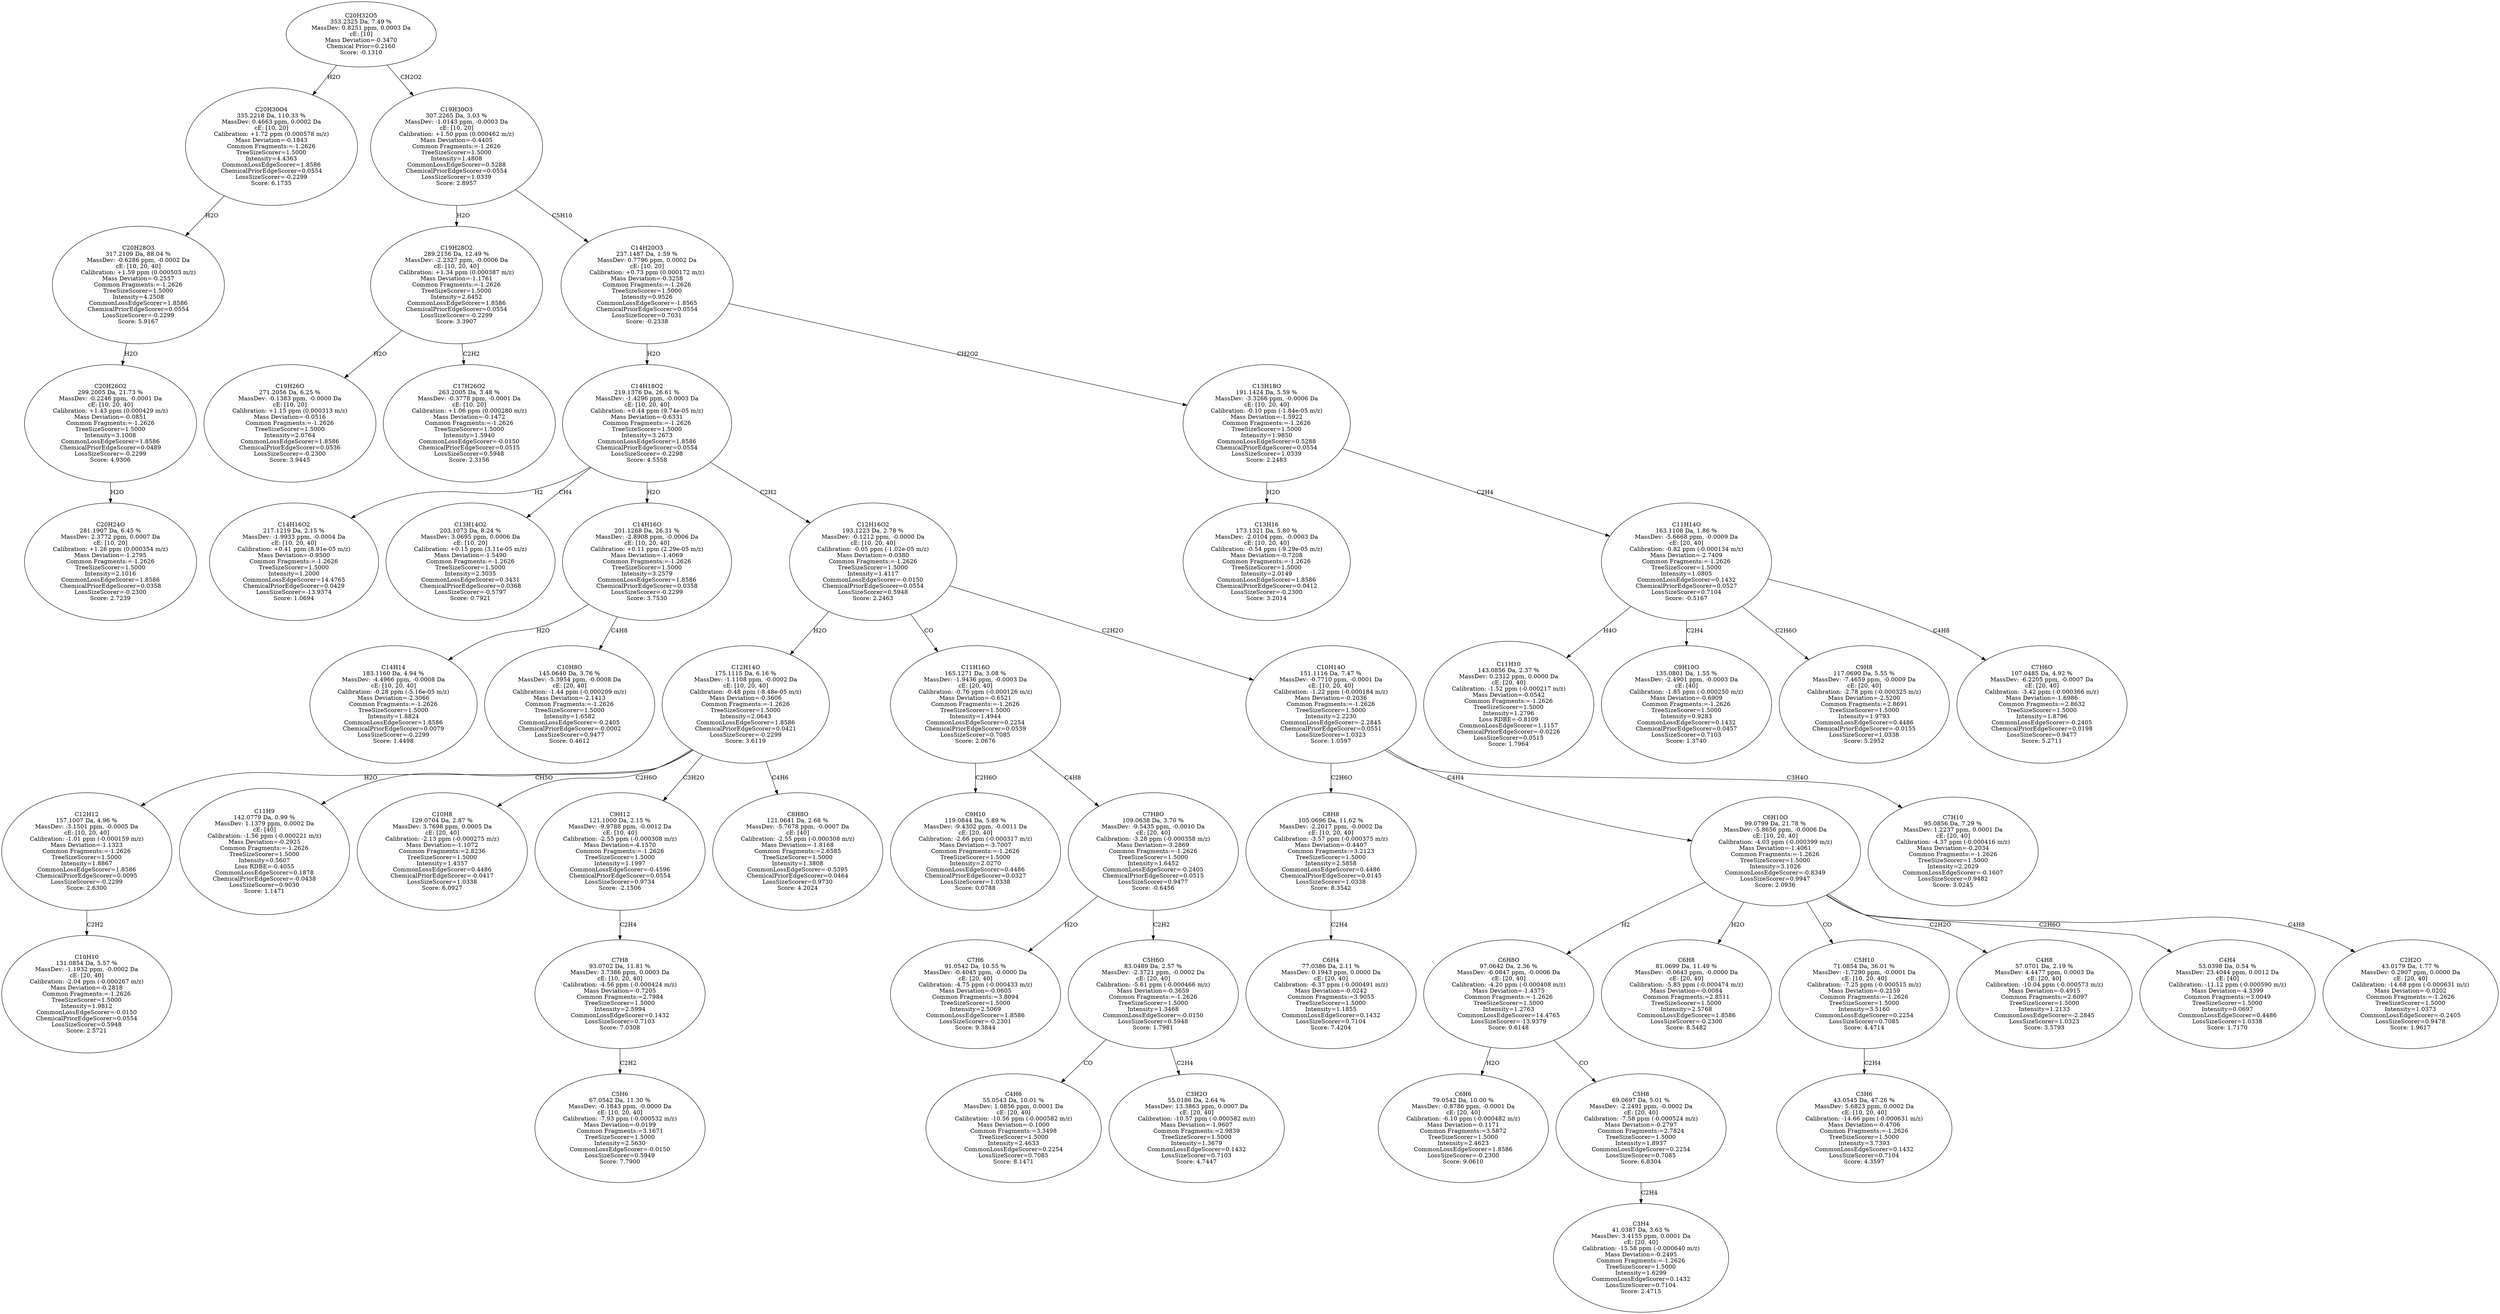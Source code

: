 strict digraph {
v1 [label="C20H24O\n281.1907 Da, 6.45 %\nMassDev: 2.3772 ppm, 0.0007 Da\ncE: [10, 20]\nCalibration: +1.26 ppm (0.000354 m/z)\nMass Deviation=-1.2795\nCommon Fragments:=-1.2626\nTreeSizeScorer=1.5000\nIntensity=2.1016\nCommonLossEdgeScorer=1.8586\nChemicalPriorEdgeScorer=0.0358\nLossSizeScorer=-0.2300\nScore: 2.7239"];
v2 [label="C20H26O2\n299.2005 Da, 21.73 %\nMassDev: -0.2246 ppm, -0.0001 Da\ncE: [10, 20, 40]\nCalibration: +1.43 ppm (0.000429 m/z)\nMass Deviation=-0.0851\nCommon Fragments:=-1.2626\nTreeSizeScorer=1.5000\nIntensity=3.1008\nCommonLossEdgeScorer=1.8586\nChemicalPriorEdgeScorer=0.0489\nLossSizeScorer=-0.2299\nScore: 4.9306"];
v3 [label="C20H28O3\n317.2109 Da, 88.04 %\nMassDev: -0.6286 ppm, -0.0002 Da\ncE: [10, 20, 40]\nCalibration: +1.59 ppm (0.000503 m/z)\nMass Deviation=-0.2557\nCommon Fragments:=-1.2626\nTreeSizeScorer=1.5000\nIntensity=4.2508\nCommonLossEdgeScorer=1.8586\nChemicalPriorEdgeScorer=0.0554\nLossSizeScorer=-0.2299\nScore: 5.9167"];
v4 [label="C20H30O4\n335.2218 Da, 110.33 %\nMassDev: 0.4663 ppm, 0.0002 Da\ncE: [10, 20]\nCalibration: +1.72 ppm (0.000578 m/z)\nMass Deviation=-0.1843\nCommon Fragments:=-1.2626\nTreeSizeScorer=1.5000\nIntensity=4.4363\nCommonLossEdgeScorer=1.8586\nChemicalPriorEdgeScorer=0.0554\nLossSizeScorer=-0.2299\nScore: 6.1735"];
v5 [label="C19H26O\n271.2056 Da, 6.25 %\nMassDev: -0.1383 ppm, -0.0000 Da\ncE: [10, 20]\nCalibration: +1.15 ppm (0.000313 m/z)\nMass Deviation=-0.0516\nCommon Fragments:=-1.2626\nTreeSizeScorer=1.5000\nIntensity=2.0764\nCommonLossEdgeScorer=1.8586\nChemicalPriorEdgeScorer=0.0536\nLossSizeScorer=-0.2300\nScore: 3.9445"];
v6 [label="C17H26O2\n263.2005 Da, 3.48 %\nMassDev: -0.3778 ppm, -0.0001 Da\ncE: [10, 20]\nCalibration: +1.06 ppm (0.000280 m/z)\nMass Deviation=-0.1472\nCommon Fragments:=-1.2626\nTreeSizeScorer=1.5000\nIntensity=1.5940\nCommonLossEdgeScorer=-0.0150\nChemicalPriorEdgeScorer=0.0515\nLossSizeScorer=0.5948\nScore: 2.3156"];
v7 [label="C19H28O2\n289.2156 Da, 12.49 %\nMassDev: -2.2327 ppm, -0.0006 Da\ncE: [10, 20, 40]\nCalibration: +1.34 ppm (0.000387 m/z)\nMass Deviation=-1.1761\nCommon Fragments:=-1.2626\nTreeSizeScorer=1.5000\nIntensity=2.6452\nCommonLossEdgeScorer=1.8586\nChemicalPriorEdgeScorer=0.0554\nLossSizeScorer=-0.2299\nScore: 3.3907"];
v8 [label="C14H16O2\n217.1219 Da, 2.15 %\nMassDev: -1.9933 ppm, -0.0004 Da\ncE: [10, 20, 40]\nCalibration: +0.41 ppm (8.91e-05 m/z)\nMass Deviation=-0.9500\nCommon Fragments:=-1.2626\nTreeSizeScorer=1.5000\nIntensity=1.2000\nCommonLossEdgeScorer=14.4765\nChemicalPriorEdgeScorer=0.0429\nLossSizeScorer=-13.9374\nScore: 1.0694"];
v9 [label="C13H14O2\n203.1073 Da, 8.24 %\nMassDev: 3.0695 ppm, 0.0006 Da\ncE: [10, 20]\nCalibration: +0.15 ppm (3.11e-05 m/z)\nMass Deviation=-1.5490\nCommon Fragments:=-1.2626\nTreeSizeScorer=1.5000\nIntensity=2.3035\nCommonLossEdgeScorer=0.3431\nChemicalPriorEdgeScorer=0.0368\nLossSizeScorer=-0.5797\nScore: 0.7921"];
v10 [label="C14H14\n183.1160 Da, 4.94 %\nMassDev: -4.4966 ppm, -0.0008 Da\ncE: [10, 20, 40]\nCalibration: -0.28 ppm (-5.16e-05 m/z)\nMass Deviation=-2.3066\nCommon Fragments:=-1.2626\nTreeSizeScorer=1.5000\nIntensity=1.8824\nCommonLossEdgeScorer=1.8586\nChemicalPriorEdgeScorer=0.0079\nLossSizeScorer=-0.2299\nScore: 1.4498"];
v11 [label="C10H8O\n145.0640 Da, 3.76 %\nMassDev: -5.3954 ppm, -0.0008 Da\ncE: [20, 40]\nCalibration: -1.44 ppm (-0.000209 m/z)\nMass Deviation=-2.1413\nCommon Fragments:=-1.2626\nTreeSizeScorer=1.5000\nIntensity=1.6582\nCommonLossEdgeScorer=-0.2405\nChemicalPriorEdgeScorer=-0.0002\nLossSizeScorer=0.9477\nScore: 0.4612"];
v12 [label="C14H16O\n201.1268 Da, 26.31 %\nMassDev: -2.8908 ppm, -0.0006 Da\ncE: [10, 20, 40]\nCalibration: +0.11 ppm (2.29e-05 m/z)\nMass Deviation=-1.4069\nCommon Fragments:=-1.2626\nTreeSizeScorer=1.5000\nIntensity=3.2579\nCommonLossEdgeScorer=1.8586\nChemicalPriorEdgeScorer=0.0358\nLossSizeScorer=-0.2299\nScore: 3.7530"];
v13 [label="C10H10\n131.0854 Da, 5.57 %\nMassDev: -1.1932 ppm, -0.0002 Da\ncE: [20, 40]\nCalibration: -2.04 ppm (-0.000267 m/z)\nMass Deviation=-0.2818\nCommon Fragments:=-1.2626\nTreeSizeScorer=1.5000\nIntensity=1.9812\nCommonLossEdgeScorer=-0.0150\nChemicalPriorEdgeScorer=0.0554\nLossSizeScorer=0.5948\nScore: 2.5721"];
v14 [label="C12H12\n157.1007 Da, 4.96 %\nMassDev: -3.1501 ppm, -0.0005 Da\ncE: [10, 20, 40]\nCalibration: -1.01 ppm (-0.000159 m/z)\nMass Deviation=-1.1323\nCommon Fragments:=-1.2626\nTreeSizeScorer=1.5000\nIntensity=1.8867\nCommonLossEdgeScorer=1.8586\nChemicalPriorEdgeScorer=0.0095\nLossSizeScorer=-0.2299\nScore: 2.6300"];
v15 [label="C11H9\n142.0779 Da, 0.99 %\nMassDev: 1.1379 ppm, 0.0002 Da\ncE: [40]\nCalibration: -1.56 ppm (-0.000221 m/z)\nMass Deviation=-0.2925\nCommon Fragments:=-1.2626\nTreeSizeScorer=1.5000\nIntensity=0.5607\nLoss RDBE=-0.4055\nCommonLossEdgeScorer=0.1878\nChemicalPriorEdgeScorer=-0.0438\nLossSizeScorer=0.9030\nScore: 1.1471"];
v16 [label="C10H8\n129.0704 Da, 2.87 %\nMassDev: 3.7698 ppm, 0.0005 Da\ncE: [20, 40]\nCalibration: -2.13 ppm (-0.000275 m/z)\nMass Deviation=-1.1072\nCommon Fragments:=2.8236\nTreeSizeScorer=1.5000\nIntensity=1.4357\nCommonLossEdgeScorer=0.4486\nChemicalPriorEdgeScorer=-0.0417\nLossSizeScorer=1.0338\nScore: 6.0927"];
v17 [label="C5H6\n67.0542 Da, 11.30 %\nMassDev: -0.1843 ppm, -0.0000 Da\ncE: [10, 20, 40]\nCalibration: -7.93 ppm (-0.000532 m/z)\nMass Deviation=-0.0199\nCommon Fragments:=3.1671\nTreeSizeScorer=1.5000\nIntensity=2.5630\nCommonLossEdgeScorer=-0.0150\nLossSizeScorer=0.5949\nScore: 7.7900"];
v18 [label="C7H8\n93.0702 Da, 11.81 %\nMassDev: 3.7386 ppm, 0.0003 Da\ncE: [10, 20, 40]\nCalibration: -4.56 ppm (-0.000424 m/z)\nMass Deviation=-0.7205\nCommon Fragments:=2.7984\nTreeSizeScorer=1.5000\nIntensity=2.5994\nCommonLossEdgeScorer=0.1432\nLossSizeScorer=0.7103\nScore: 7.0308"];
v19 [label="C9H12\n121.1000 Da, 2.15 %\nMassDev: -9.9788 ppm, -0.0012 Da\ncE: [10, 40]\nCalibration: -2.55 ppm (-0.000308 m/z)\nMass Deviation=-4.1570\nCommon Fragments:=-1.2626\nTreeSizeScorer=1.5000\nIntensity=1.1997\nCommonLossEdgeScorer=-0.4596\nChemicalPriorEdgeScorer=0.0554\nLossSizeScorer=0.9734\nScore: -2.1506"];
v20 [label="C8H8O\n121.0641 Da, 2.68 %\nMassDev: -5.7678 ppm, -0.0007 Da\ncE: [40]\nCalibration: -2.55 ppm (-0.000308 m/z)\nMass Deviation=-1.8168\nCommon Fragments:=2.6585\nTreeSizeScorer=1.5000\nIntensity=1.3808\nCommonLossEdgeScorer=-0.5395\nChemicalPriorEdgeScorer=0.0464\nLossSizeScorer=0.9730\nScore: 4.2024"];
v21 [label="C12H14O\n175.1115 Da, 6.16 %\nMassDev: -1.1108 ppm, -0.0002 Da\ncE: [10, 20, 40]\nCalibration: -0.48 ppm (-8.48e-05 m/z)\nMass Deviation=-0.3606\nCommon Fragments:=-1.2626\nTreeSizeScorer=1.5000\nIntensity=2.0643\nCommonLossEdgeScorer=1.8586\nChemicalPriorEdgeScorer=0.0421\nLossSizeScorer=-0.2299\nScore: 3.6119"];
v22 [label="C9H10\n119.0844 Da, 5.89 %\nMassDev: -9.4302 ppm, -0.0011 Da\ncE: [20, 40]\nCalibration: -2.66 ppm (-0.000317 m/z)\nMass Deviation=-3.7007\nCommon Fragments:=-1.2626\nTreeSizeScorer=1.5000\nIntensity=2.0270\nCommonLossEdgeScorer=0.4486\nChemicalPriorEdgeScorer=0.0327\nLossSizeScorer=1.0338\nScore: 0.0788"];
v23 [label="C7H6\n91.0542 Da, 10.55 %\nMassDev: -0.4045 ppm, -0.0000 Da\ncE: [20, 40]\nCalibration: -4.75 ppm (-0.000433 m/z)\nMass Deviation=-0.0605\nCommon Fragments:=3.8094\nTreeSizeScorer=1.5000\nIntensity=2.5069\nCommonLossEdgeScorer=1.8586\nLossSizeScorer=-0.2301\nScore: 9.3844"];
v24 [label="C4H6\n55.0543 Da, 10.01 %\nMassDev: 1.0856 ppm, 0.0001 Da\ncE: [20, 40]\nCalibration: -10.56 ppm (-0.000582 m/z)\nMass Deviation=-0.1000\nCommon Fragments:=3.3498\nTreeSizeScorer=1.5000\nIntensity=2.4633\nCommonLossEdgeScorer=0.2254\nLossSizeScorer=0.7085\nScore: 8.1471"];
v25 [label="C3H2O\n55.0186 Da, 2.64 %\nMassDev: 13.3863 ppm, 0.0007 Da\ncE: [20, 40]\nCalibration: -10.57 ppm (-0.000582 m/z)\nMass Deviation=-1.9607\nCommon Fragments:=2.9839\nTreeSizeScorer=1.5000\nIntensity=1.3679\nCommonLossEdgeScorer=0.1432\nLossSizeScorer=0.7103\nScore: 4.7447"];
v26 [label="C5H6O\n83.0489 Da, 2.57 %\nMassDev: -2.3721 ppm, -0.0002 Da\ncE: [20, 40]\nCalibration: -5.61 ppm (-0.000466 m/z)\nMass Deviation=-0.3659\nCommon Fragments:=-1.2626\nTreeSizeScorer=1.5000\nIntensity=1.3468\nCommonLossEdgeScorer=-0.0150\nLossSizeScorer=0.5948\nScore: 1.7981"];
v27 [label="C7H8O\n109.0638 Da, 3.70 %\nMassDev: -9.5435 ppm, -0.0010 Da\ncE: [20, 40]\nCalibration: -3.28 ppm (-0.000358 m/z)\nMass Deviation=-3.2869\nCommon Fragments:=-1.2626\nTreeSizeScorer=1.5000\nIntensity=1.6452\nCommonLossEdgeScorer=-0.2405\nChemicalPriorEdgeScorer=0.0515\nLossSizeScorer=0.9477\nScore: -0.6456"];
v28 [label="C11H16O\n165.1271 Da, 3.08 %\nMassDev: -1.9436 ppm, -0.0003 Da\ncE: [20, 40]\nCalibration: -0.76 ppm (-0.000126 m/z)\nMass Deviation=-0.6521\nCommon Fragments:=-1.2626\nTreeSizeScorer=1.5000\nIntensity=1.4944\nCommonLossEdgeScorer=0.2254\nChemicalPriorEdgeScorer=0.0539\nLossSizeScorer=0.7085\nScore: 2.0676"];
v29 [label="C6H4\n77.0386 Da, 2.11 %\nMassDev: 0.1943 ppm, 0.0000 Da\ncE: [20, 40]\nCalibration: -6.37 ppm (-0.000491 m/z)\nMass Deviation=-0.0242\nCommon Fragments:=3.9055\nTreeSizeScorer=1.5000\nIntensity=1.1855\nCommonLossEdgeScorer=0.1432\nLossSizeScorer=0.7104\nScore: 7.4204"];
v30 [label="C8H8\n105.0696 Da, 11.62 %\nMassDev: -2.2017 ppm, -0.0002 Da\ncE: [10, 20, 40]\nCalibration: -3.57 ppm (-0.000375 m/z)\nMass Deviation=-0.4407\nCommon Fragments:=3.2123\nTreeSizeScorer=1.5000\nIntensity=2.5858\nCommonLossEdgeScorer=0.4486\nChemicalPriorEdgeScorer=0.0145\nLossSizeScorer=1.0338\nScore: 8.3542"];
v31 [label="C6H6\n79.0542 Da, 10.00 %\nMassDev: -0.8786 ppm, -0.0001 Da\ncE: [20, 40]\nCalibration: -6.10 ppm (-0.000482 m/z)\nMass Deviation=-0.1171\nCommon Fragments:=3.5872\nTreeSizeScorer=1.5000\nIntensity=2.4623\nCommonLossEdgeScorer=1.8586\nLossSizeScorer=-0.2300\nScore: 9.0610"];
v32 [label="C3H4\n41.0387 Da, 3.63 %\nMassDev: 3.4155 ppm, 0.0001 Da\ncE: [20, 40]\nCalibration: -15.58 ppm (-0.000640 m/z)\nMass Deviation=-0.2495\nCommon Fragments:=-1.2626\nTreeSizeScorer=1.5000\nIntensity=1.6299\nCommonLossEdgeScorer=0.1432\nLossSizeScorer=0.7104\nScore: 2.4715"];
v33 [label="C5H8\n69.0697 Da, 5.01 %\nMassDev: -2.2491 ppm, -0.0002 Da\ncE: [20, 40]\nCalibration: -7.58 ppm (-0.000524 m/z)\nMass Deviation=-0.2797\nCommon Fragments:=2.7824\nTreeSizeScorer=1.5000\nIntensity=1.8937\nCommonLossEdgeScorer=0.2254\nLossSizeScorer=0.7085\nScore: 6.8304"];
v34 [label="C6H8O\n97.0642 Da, 2.36 %\nMassDev: -6.0847 ppm, -0.0006 Da\ncE: [20, 40]\nCalibration: -4.20 ppm (-0.000408 m/z)\nMass Deviation=-1.4375\nCommon Fragments:=-1.2626\nTreeSizeScorer=1.5000\nIntensity=1.2763\nCommonLossEdgeScorer=14.4765\nLossSizeScorer=-13.9379\nScore: 0.6148"];
v35 [label="C6H8\n81.0699 Da, 11.49 %\nMassDev: -0.0643 ppm, -0.0000 Da\ncE: [20, 40]\nCalibration: -5.85 ppm (-0.000474 m/z)\nMass Deviation=-0.0084\nCommon Fragments:=2.8511\nTreeSizeScorer=1.5000\nIntensity=2.5768\nCommonLossEdgeScorer=1.8586\nLossSizeScorer=-0.2300\nScore: 8.5482"];
v36 [label="C3H6\n43.0545 Da, 47.26 %\nMassDev: 5.6823 ppm, 0.0002 Da\ncE: [10, 20, 40]\nCalibration: -14.66 ppm (-0.000631 m/z)\nMass Deviation=-0.4706\nCommon Fragments:=-1.2626\nTreeSizeScorer=1.5000\nIntensity=3.7393\nCommonLossEdgeScorer=0.1432\nLossSizeScorer=0.7104\nScore: 4.3597"];
v37 [label="C5H10\n71.0854 Da, 36.01 %\nMassDev: -1.7290 ppm, -0.0001 Da\ncE: [10, 20, 40]\nCalibration: -7.25 ppm (-0.000515 m/z)\nMass Deviation=-0.2159\nCommon Fragments:=-1.2626\nTreeSizeScorer=1.5000\nIntensity=3.5160\nCommonLossEdgeScorer=0.2254\nLossSizeScorer=0.7085\nScore: 4.4714"];
v38 [label="C4H8\n57.0701 Da, 2.19 %\nMassDev: 4.4477 ppm, 0.0003 Da\ncE: [20, 40]\nCalibration: -10.04 ppm (-0.000573 m/z)\nMass Deviation=-0.4915\nCommon Fragments:=2.6097\nTreeSizeScorer=1.5000\nIntensity=1.2133\nCommonLossEdgeScorer=-2.2845\nLossSizeScorer=1.0323\nScore: 3.5793"];
v39 [label="C4H4\n53.0398 Da, 0.54 %\nMassDev: 23.4044 ppm, 0.0012 Da\ncE: [40]\nCalibration: -11.12 ppm (-0.000590 m/z)\nMass Deviation=-4.3399\nCommon Fragments:=3.0049\nTreeSizeScorer=1.5000\nIntensity=0.0697\nCommonLossEdgeScorer=0.4486\nLossSizeScorer=1.0338\nScore: 1.7170"];
v40 [label="C2H2O\n43.0179 Da, 1.77 %\nMassDev: 0.2907 ppm, 0.0000 Da\ncE: [20, 40]\nCalibration: -14.68 ppm (-0.000631 m/z)\nMass Deviation=-0.0202\nCommon Fragments:=-1.2626\nTreeSizeScorer=1.5000\nIntensity=1.0373\nCommonLossEdgeScorer=-0.2405\nLossSizeScorer=0.9478\nScore: 1.9617"];
v41 [label="C6H10O\n99.0799 Da, 21.78 %\nMassDev: -5.8656 ppm, -0.0006 Da\ncE: [10, 20, 40]\nCalibration: -4.03 ppm (-0.000399 m/z)\nMass Deviation=-1.4061\nCommon Fragments:=-1.2626\nTreeSizeScorer=1.5000\nIntensity=3.1026\nCommonLossEdgeScorer=-0.8349\nLossSizeScorer=0.9947\nScore: 2.0936"];
v42 [label="C7H10\n95.0856 Da, 7.29 %\nMassDev: 1.2237 ppm, 0.0001 Da\ncE: [20, 40]\nCalibration: -4.37 ppm (-0.000416 m/z)\nMass Deviation=-0.2034\nCommon Fragments:=-1.2626\nTreeSizeScorer=1.5000\nIntensity=2.2029\nCommonLossEdgeScorer=-0.1607\nLossSizeScorer=0.9482\nScore: 3.0245"];
v43 [label="C10H14O\n151.1116 Da, 7.47 %\nMassDev: -0.7710 ppm, -0.0001 Da\ncE: [10, 20, 40]\nCalibration: -1.22 ppm (-0.000184 m/z)\nMass Deviation=-0.2036\nCommon Fragments:=-1.2626\nTreeSizeScorer=1.5000\nIntensity=2.2230\nCommonLossEdgeScorer=-2.2845\nChemicalPriorEdgeScorer=0.0551\nLossSizeScorer=1.0323\nScore: 1.0597"];
v44 [label="C12H16O2\n193.1223 Da, 2.78 %\nMassDev: -0.1212 ppm, -0.0000 Da\ncE: [10, 20, 40]\nCalibration: -0.05 ppm (-1.02e-05 m/z)\nMass Deviation=-0.0380\nCommon Fragments:=-1.2626\nTreeSizeScorer=1.5000\nIntensity=1.4117\nCommonLossEdgeScorer=-0.0150\nChemicalPriorEdgeScorer=0.0554\nLossSizeScorer=0.5948\nScore: 2.2463"];
v45 [label="C14H18O2\n219.1376 Da, 26.61 %\nMassDev: -1.4296 ppm, -0.0003 Da\ncE: [10, 20, 40]\nCalibration: +0.44 ppm (9.74e-05 m/z)\nMass Deviation=-0.6331\nCommon Fragments:=-1.2626\nTreeSizeScorer=1.5000\nIntensity=3.2673\nCommonLossEdgeScorer=1.8586\nChemicalPriorEdgeScorer=0.0554\nLossSizeScorer=-0.2298\nScore: 4.5558"];
v46 [label="C13H16\n173.1321 Da, 5.80 %\nMassDev: -2.0104 ppm, -0.0003 Da\ncE: [10, 20, 40]\nCalibration: -0.54 ppm (-9.29e-05 m/z)\nMass Deviation=-0.7208\nCommon Fragments:=-1.2626\nTreeSizeScorer=1.5000\nIntensity=2.0149\nCommonLossEdgeScorer=1.8586\nChemicalPriorEdgeScorer=0.0412\nLossSizeScorer=-0.2300\nScore: 3.2014"];
v47 [label="C11H10\n143.0856 Da, 2.37 %\nMassDev: 0.2312 ppm, 0.0000 Da\ncE: [20, 40]\nCalibration: -1.52 ppm (-0.000217 m/z)\nMass Deviation=-0.0542\nCommon Fragments:=-1.2626\nTreeSizeScorer=1.5000\nIntensity=1.2796\nLoss RDBE=-0.8109\nCommonLossEdgeScorer=1.1157\nChemicalPriorEdgeScorer=-0.0226\nLossSizeScorer=0.0515\nScore: 1.7964"];
v48 [label="C9H10O\n135.0801 Da, 1.55 %\nMassDev: -2.4901 ppm, -0.0003 Da\ncE: [40]\nCalibration: -1.85 ppm (-0.000250 m/z)\nMass Deviation=-0.6909\nCommon Fragments:=-1.2626\nTreeSizeScorer=1.5000\nIntensity=0.9283\nCommonLossEdgeScorer=0.1432\nChemicalPriorEdgeScorer=0.0457\nLossSizeScorer=0.7103\nScore: 1.3740"];
v49 [label="C9H8\n117.0690 Da, 5.55 %\nMassDev: -7.4659 ppm, -0.0009 Da\ncE: [20, 40]\nCalibration: -2.78 ppm (-0.000325 m/z)\nMass Deviation=-2.5200\nCommon Fragments:=2.8691\nTreeSizeScorer=1.5000\nIntensity=1.9793\nCommonLossEdgeScorer=0.4486\nChemicalPriorEdgeScorer=-0.0155\nLossSizeScorer=1.0338\nScore: 5.2952"];
v50 [label="C7H6O\n107.0485 Da, 4.92 %\nMassDev: -6.2205 ppm, -0.0007 Da\ncE: [20, 40]\nCalibration: -3.42 ppm (-0.000366 m/z)\nMass Deviation=-1.6986\nCommon Fragments:=2.8632\nTreeSizeScorer=1.5000\nIntensity=1.8796\nCommonLossEdgeScorer=-0.2405\nChemicalPriorEdgeScorer=0.0198\nLossSizeScorer=0.9477\nScore: 5.2711"];
v51 [label="C11H14O\n163.1108 Da, 1.86 %\nMassDev: -5.6668 ppm, -0.0009 Da\ncE: [20, 40]\nCalibration: -0.82 ppm (-0.000134 m/z)\nMass Deviation=-2.7409\nCommon Fragments:=-1.2626\nTreeSizeScorer=1.5000\nIntensity=1.0805\nCommonLossEdgeScorer=0.1432\nChemicalPriorEdgeScorer=0.0527\nLossSizeScorer=0.7104\nScore: -0.5167"];
v52 [label="C13H18O\n191.1424 Da, 5.59 %\nMassDev: -3.3266 ppm, -0.0006 Da\ncE: [10, 20, 40]\nCalibration: -0.10 ppm (-1.84e-05 m/z)\nMass Deviation=-1.5922\nCommon Fragments:=-1.2626\nTreeSizeScorer=1.5000\nIntensity=1.9850\nCommonLossEdgeScorer=0.5288\nChemicalPriorEdgeScorer=0.0554\nLossSizeScorer=1.0339\nScore: 2.2483"];
v53 [label="C14H20O3\n237.1487 Da, 1.59 %\nMassDev: 0.7796 ppm, 0.0002 Da\ncE: [10, 20]\nCalibration: +0.73 ppm (0.000172 m/z)\nMass Deviation=-0.3258\nCommon Fragments:=-1.2626\nTreeSizeScorer=1.5000\nIntensity=0.9526\nCommonLossEdgeScorer=-1.8565\nChemicalPriorEdgeScorer=0.0554\nLossSizeScorer=0.7031\nScore: -0.2338"];
v54 [label="C19H30O3\n307.2265 Da, 3.03 %\nMassDev: -1.0143 ppm, -0.0003 Da\ncE: [10, 20]\nCalibration: +1.50 ppm (0.000462 m/z)\nMass Deviation=-0.4405\nCommon Fragments:=-1.2626\nTreeSizeScorer=1.5000\nIntensity=1.4808\nCommonLossEdgeScorer=0.5288\nChemicalPriorEdgeScorer=0.0554\nLossSizeScorer=1.0339\nScore: 2.8957"];
v55 [label="C20H32O5\n353.2325 Da, 7.49 %\nMassDev: 0.8251 ppm, 0.0003 Da\ncE: [10]\nMass Deviation=-0.3470\nChemical Prior=0.2160\nScore: -0.1310"];
v2 -> v1 [label="H2O"];
v3 -> v2 [label="H2O"];
v4 -> v3 [label="H2O"];
v55 -> v4 [label="H2O"];
v7 -> v5 [label="H2O"];
v7 -> v6 [label="C2H2"];
v54 -> v7 [label="H2O"];
v45 -> v8 [label="H2"];
v45 -> v9 [label="CH4"];
v12 -> v10 [label="H2O"];
v12 -> v11 [label="C4H8"];
v45 -> v12 [label="H2O"];
v14 -> v13 [label="C2H2"];
v21 -> v14 [label="H2O"];
v21 -> v15 [label="CH5O"];
v21 -> v16 [label="C2H6O"];
v18 -> v17 [label="C2H2"];
v19 -> v18 [label="C2H4"];
v21 -> v19 [label="C3H2O"];
v21 -> v20 [label="C4H6"];
v44 -> v21 [label="H2O"];
v28 -> v22 [label="C2H6O"];
v27 -> v23 [label="H2O"];
v26 -> v24 [label="CO"];
v26 -> v25 [label="C2H4"];
v27 -> v26 [label="C2H2"];
v28 -> v27 [label="C4H8"];
v44 -> v28 [label="CO"];
v30 -> v29 [label="C2H4"];
v43 -> v30 [label="C2H6O"];
v34 -> v31 [label="H2O"];
v33 -> v32 [label="C2H4"];
v34 -> v33 [label="CO"];
v41 -> v34 [label="H2"];
v41 -> v35 [label="H2O"];
v37 -> v36 [label="C2H4"];
v41 -> v37 [label="CO"];
v41 -> v38 [label="C2H2O"];
v41 -> v39 [label="C2H6O"];
v41 -> v40 [label="C4H8"];
v43 -> v41 [label="C4H4"];
v43 -> v42 [label="C3H4O"];
v44 -> v43 [label="C2H2O"];
v45 -> v44 [label="C2H2"];
v53 -> v45 [label="H2O"];
v52 -> v46 [label="H2O"];
v51 -> v47 [label="H4O"];
v51 -> v48 [label="C2H4"];
v51 -> v49 [label="C2H6O"];
v51 -> v50 [label="C4H8"];
v52 -> v51 [label="C2H4"];
v53 -> v52 [label="CH2O2"];
v54 -> v53 [label="C5H10"];
v55 -> v54 [label="CH2O2"];
}